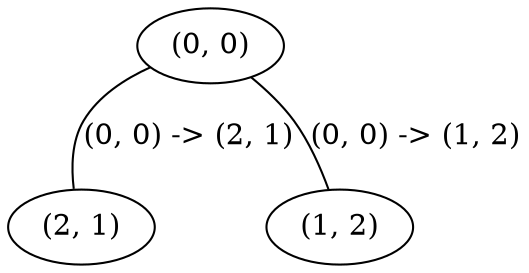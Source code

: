 graph {
    0 [ label = "(0, 0)" ]
    1 [ label = "(2, 1)" ]
    2 [ label = "(1, 2)" ]
    0 -- 1 [ label = "(0, 0) -> (2, 1)" ]
    0 -- 2 [ label = "(0, 0) -> (1, 2)" ]
}
